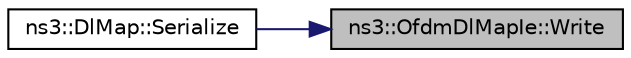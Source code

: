 digraph "ns3::OfdmDlMapIe::Write"
{
 // LATEX_PDF_SIZE
  edge [fontname="Helvetica",fontsize="10",labelfontname="Helvetica",labelfontsize="10"];
  node [fontname="Helvetica",fontsize="10",shape=record];
  rankdir="RL";
  Node1 [label="ns3::OfdmDlMapIe::Write",height=0.2,width=0.4,color="black", fillcolor="grey75", style="filled", fontcolor="black",tooltip="Wrtie item."];
  Node1 -> Node2 [dir="back",color="midnightblue",fontsize="10",style="solid",fontname="Helvetica"];
  Node2 [label="ns3::DlMap::Serialize",height=0.2,width=0.4,color="black", fillcolor="white", style="filled",URL="$classns3_1_1_dl_map.html#af879bd5df06c56be89e68465681589a0",tooltip=" "];
}
